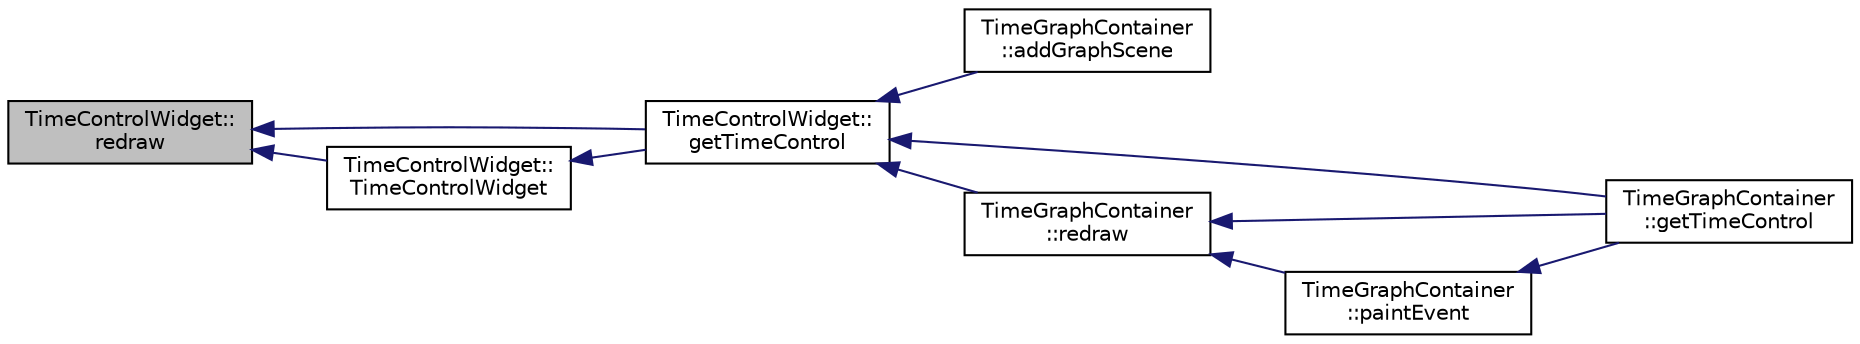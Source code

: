 digraph "TimeControlWidget::redraw"
{
 // INTERACTIVE_SVG=YES
  edge [fontname="Helvetica",fontsize="10",labelfontname="Helvetica",labelfontsize="10"];
  node [fontname="Helvetica",fontsize="10",shape=record];
  rankdir="LR";
  Node1 [label="TimeControlWidget::\lredraw",height=0.2,width=0.4,color="black", fillcolor="grey75", style="filled", fontcolor="black"];
  Node1 -> Node2 [dir="back",color="midnightblue",fontsize="10",style="solid",fontname="Helvetica"];
  Node2 [label="TimeControlWidget::\lgetTimeControl",height=0.2,width=0.4,color="black", fillcolor="white", style="filled",URL="$d1/d32/class_time_control_widget.html#aed44d6738ff31a3bad8b4382b2bac2b9"];
  Node2 -> Node3 [dir="back",color="midnightblue",fontsize="10",style="solid",fontname="Helvetica"];
  Node3 [label="TimeGraphContainer\l::addGraphScene",height=0.2,width=0.4,color="black", fillcolor="white", style="filled",URL="$dd/d73/class_time_graph_container.html#a33301380b0e6e269831b373c231214ab"];
  Node2 -> Node4 [dir="back",color="midnightblue",fontsize="10",style="solid",fontname="Helvetica"];
  Node4 [label="TimeGraphContainer\l::getTimeControl",height=0.2,width=0.4,color="black", fillcolor="white", style="filled",URL="$dd/d73/class_time_graph_container.html#ad6edfa2365cd2207b53d53f04af0fef0"];
  Node2 -> Node5 [dir="back",color="midnightblue",fontsize="10",style="solid",fontname="Helvetica"];
  Node5 [label="TimeGraphContainer\l::redraw",height=0.2,width=0.4,color="black", fillcolor="white", style="filled",URL="$dd/d73/class_time_graph_container.html#a0b46c9b5cc1b0834b4663b7f297c212a"];
  Node5 -> Node6 [dir="back",color="midnightblue",fontsize="10",style="solid",fontname="Helvetica"];
  Node6 [label="TimeGraphContainer\l::paintEvent",height=0.2,width=0.4,color="black", fillcolor="white", style="filled",URL="$dd/d73/class_time_graph_container.html#a614be0d3367ca7b2c3cd22c819455990"];
  Node6 -> Node4 [dir="back",color="midnightblue",fontsize="10",style="solid",fontname="Helvetica"];
  Node5 -> Node4 [dir="back",color="midnightblue",fontsize="10",style="solid",fontname="Helvetica"];
  Node1 -> Node7 [dir="back",color="midnightblue",fontsize="10",style="solid",fontname="Helvetica"];
  Node7 [label="TimeControlWidget::\lTimeControlWidget",height=0.2,width=0.4,color="black", fillcolor="white", style="filled",URL="$d1/d32/class_time_control_widget.html#a7be9bf645ce96ebd041b38c16d48c39c"];
  Node7 -> Node2 [dir="back",color="midnightblue",fontsize="10",style="solid",fontname="Helvetica"];
}
